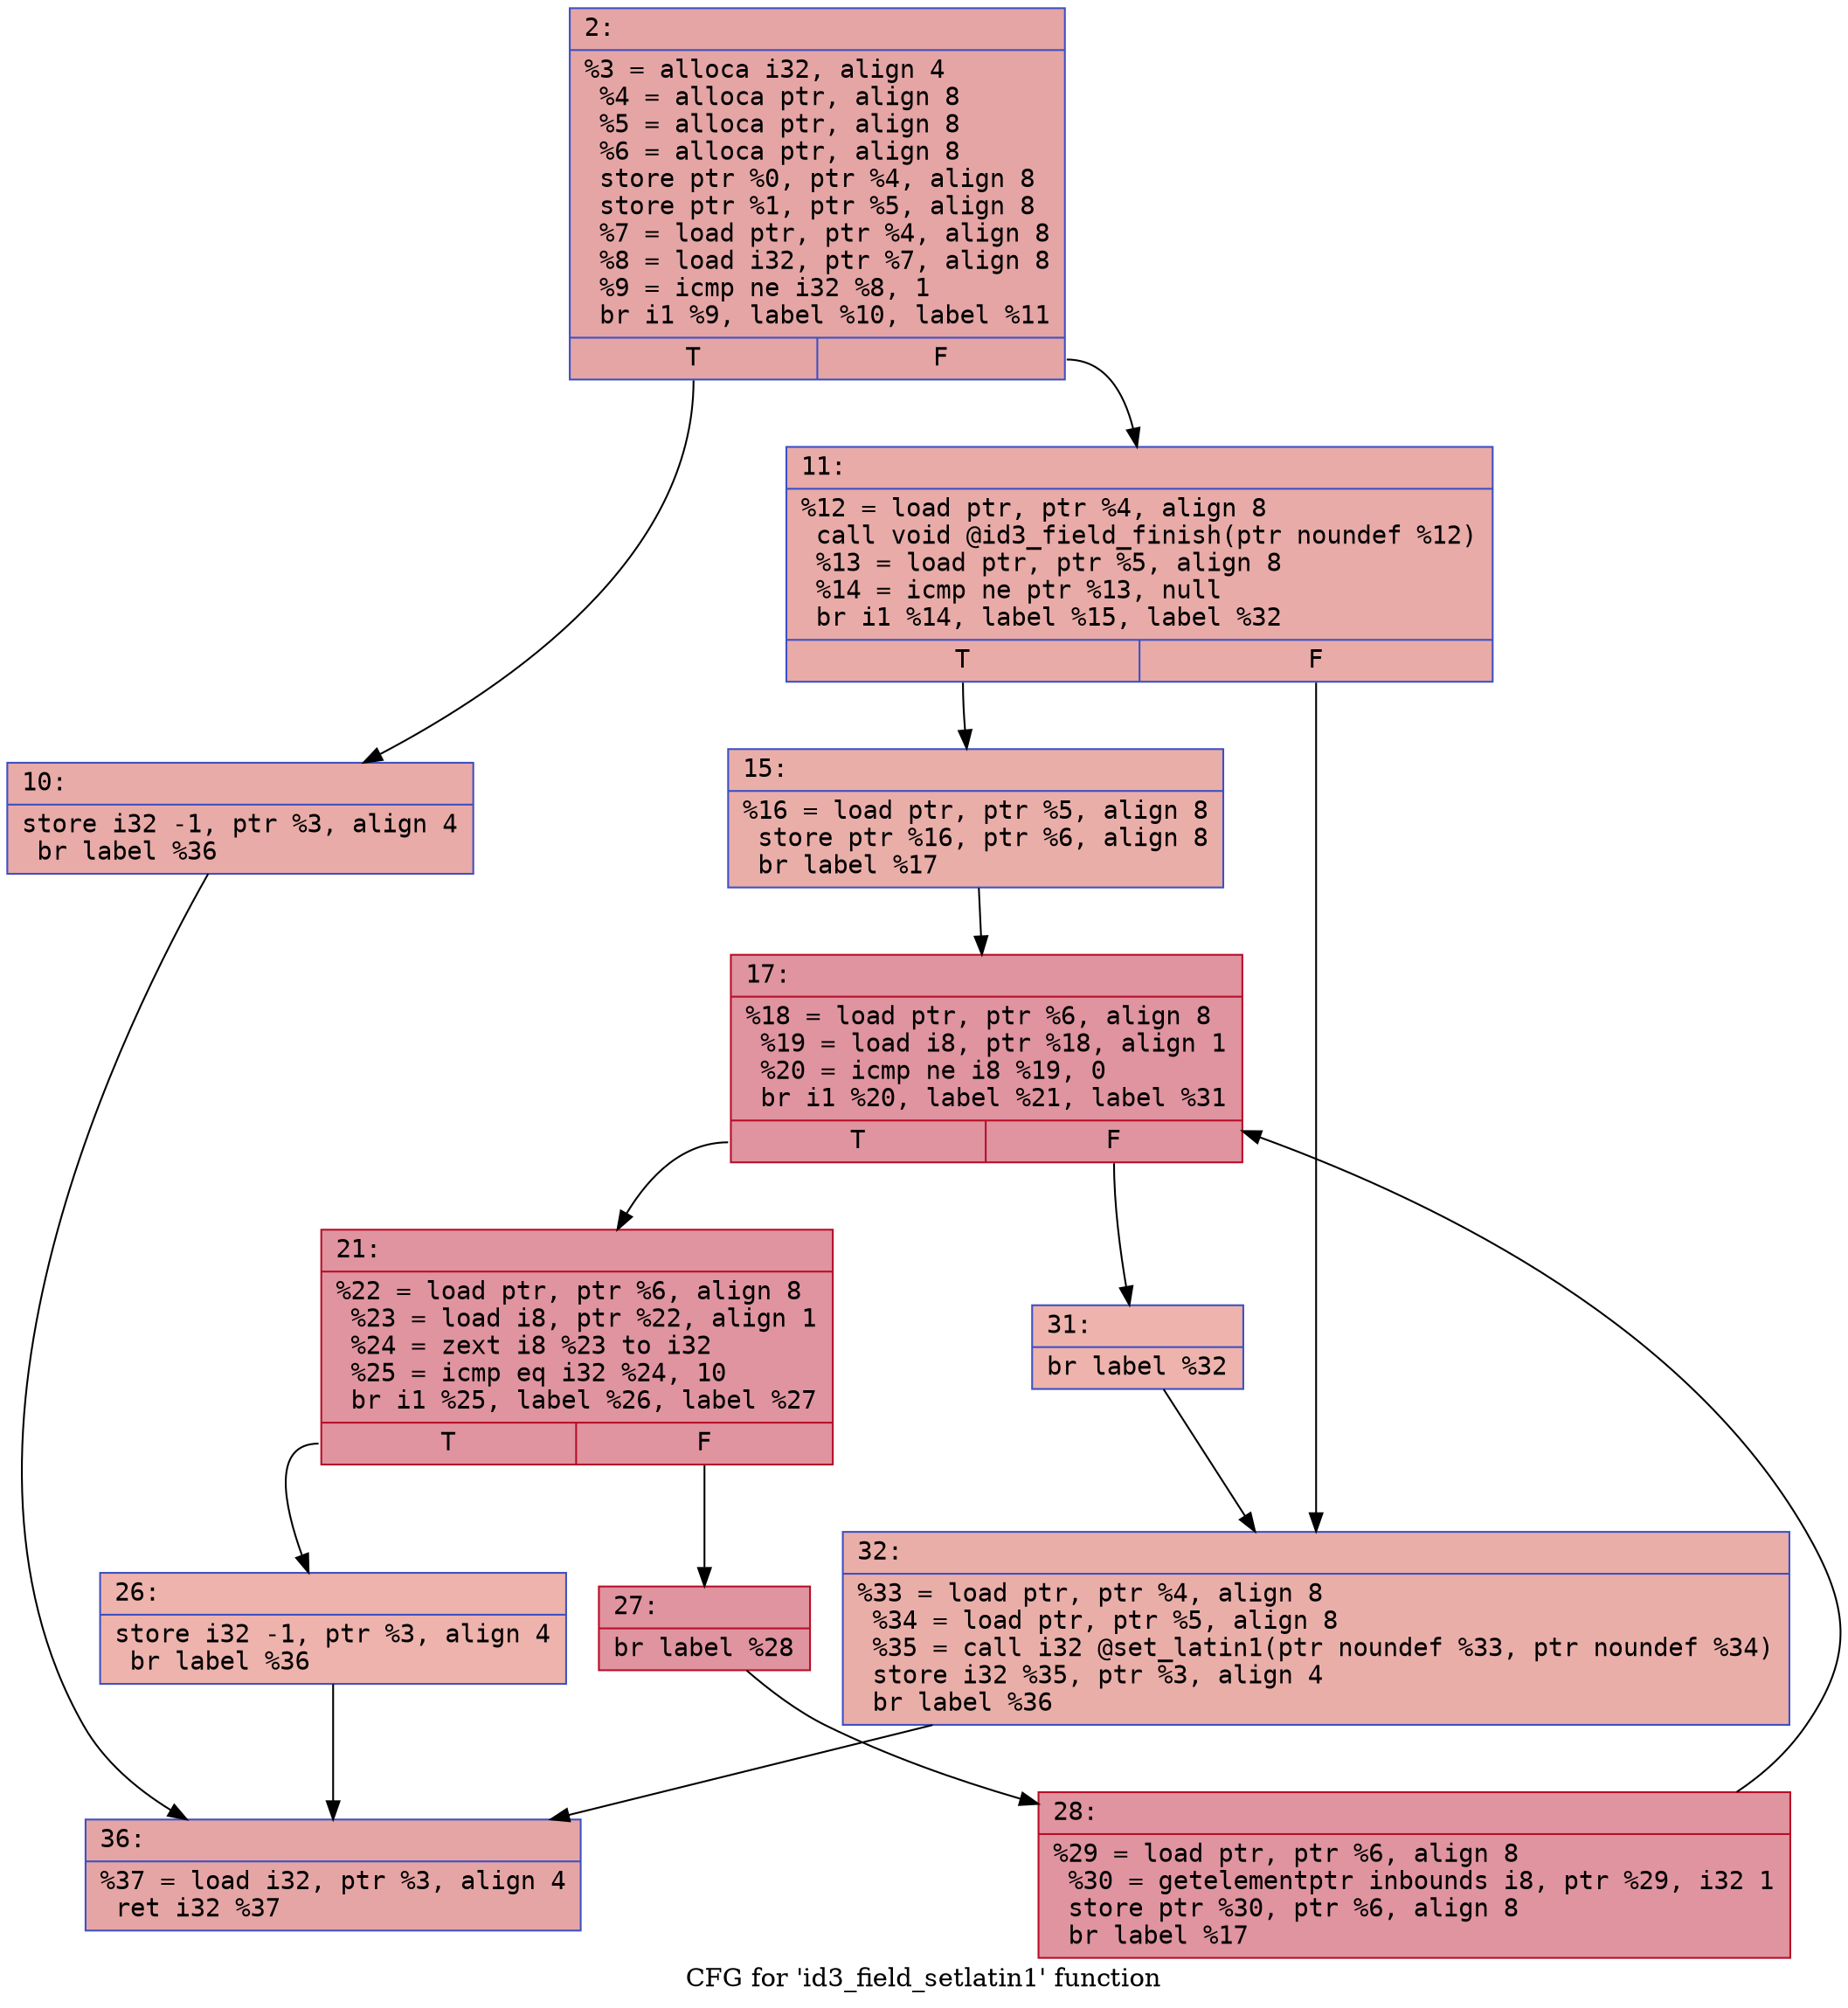 digraph "CFG for 'id3_field_setlatin1' function" {
	label="CFG for 'id3_field_setlatin1' function";

	Node0x600001e51220 [shape=record,color="#3d50c3ff", style=filled, fillcolor="#c5333470" fontname="Courier",label="{2:\l|  %3 = alloca i32, align 4\l  %4 = alloca ptr, align 8\l  %5 = alloca ptr, align 8\l  %6 = alloca ptr, align 8\l  store ptr %0, ptr %4, align 8\l  store ptr %1, ptr %5, align 8\l  %7 = load ptr, ptr %4, align 8\l  %8 = load i32, ptr %7, align 8\l  %9 = icmp ne i32 %8, 1\l  br i1 %9, label %10, label %11\l|{<s0>T|<s1>F}}"];
	Node0x600001e51220:s0 -> Node0x600001e51270[tooltip="2 -> 10\nProbability 50.00%" ];
	Node0x600001e51220:s1 -> Node0x600001e512c0[tooltip="2 -> 11\nProbability 50.00%" ];
	Node0x600001e51270 [shape=record,color="#3d50c3ff", style=filled, fillcolor="#cc403a70" fontname="Courier",label="{10:\l|  store i32 -1, ptr %3, align 4\l  br label %36\l}"];
	Node0x600001e51270 -> Node0x600001e51590[tooltip="10 -> 36\nProbability 100.00%" ];
	Node0x600001e512c0 [shape=record,color="#3d50c3ff", style=filled, fillcolor="#cc403a70" fontname="Courier",label="{11:\l|  %12 = load ptr, ptr %4, align 8\l  call void @id3_field_finish(ptr noundef %12)\l  %13 = load ptr, ptr %5, align 8\l  %14 = icmp ne ptr %13, null\l  br i1 %14, label %15, label %32\l|{<s0>T|<s1>F}}"];
	Node0x600001e512c0:s0 -> Node0x600001e51310[tooltip="11 -> 15\nProbability 62.50%" ];
	Node0x600001e512c0:s1 -> Node0x600001e51540[tooltip="11 -> 32\nProbability 37.50%" ];
	Node0x600001e51310 [shape=record,color="#3d50c3ff", style=filled, fillcolor="#d0473d70" fontname="Courier",label="{15:\l|  %16 = load ptr, ptr %5, align 8\l  store ptr %16, ptr %6, align 8\l  br label %17\l}"];
	Node0x600001e51310 -> Node0x600001e51360[tooltip="15 -> 17\nProbability 100.00%" ];
	Node0x600001e51360 [shape=record,color="#b70d28ff", style=filled, fillcolor="#b70d2870" fontname="Courier",label="{17:\l|  %18 = load ptr, ptr %6, align 8\l  %19 = load i8, ptr %18, align 1\l  %20 = icmp ne i8 %19, 0\l  br i1 %20, label %21, label %31\l|{<s0>T|<s1>F}}"];
	Node0x600001e51360:s0 -> Node0x600001e513b0[tooltip="17 -> 21\nProbability 96.88%" ];
	Node0x600001e51360:s1 -> Node0x600001e514f0[tooltip="17 -> 31\nProbability 3.12%" ];
	Node0x600001e513b0 [shape=record,color="#b70d28ff", style=filled, fillcolor="#b70d2870" fontname="Courier",label="{21:\l|  %22 = load ptr, ptr %6, align 8\l  %23 = load i8, ptr %22, align 1\l  %24 = zext i8 %23 to i32\l  %25 = icmp eq i32 %24, 10\l  br i1 %25, label %26, label %27\l|{<s0>T|<s1>F}}"];
	Node0x600001e513b0:s0 -> Node0x600001e51400[tooltip="21 -> 26\nProbability 3.12%" ];
	Node0x600001e513b0:s1 -> Node0x600001e51450[tooltip="21 -> 27\nProbability 96.88%" ];
	Node0x600001e51400 [shape=record,color="#3d50c3ff", style=filled, fillcolor="#d6524470" fontname="Courier",label="{26:\l|  store i32 -1, ptr %3, align 4\l  br label %36\l}"];
	Node0x600001e51400 -> Node0x600001e51590[tooltip="26 -> 36\nProbability 100.00%" ];
	Node0x600001e51450 [shape=record,color="#b70d28ff", style=filled, fillcolor="#b70d2870" fontname="Courier",label="{27:\l|  br label %28\l}"];
	Node0x600001e51450 -> Node0x600001e514a0[tooltip="27 -> 28\nProbability 100.00%" ];
	Node0x600001e514a0 [shape=record,color="#b70d28ff", style=filled, fillcolor="#b70d2870" fontname="Courier",label="{28:\l|  %29 = load ptr, ptr %6, align 8\l  %30 = getelementptr inbounds i8, ptr %29, i32 1\l  store ptr %30, ptr %6, align 8\l  br label %17\l}"];
	Node0x600001e514a0 -> Node0x600001e51360[tooltip="28 -> 17\nProbability 100.00%" ];
	Node0x600001e514f0 [shape=record,color="#3d50c3ff", style=filled, fillcolor="#d6524470" fontname="Courier",label="{31:\l|  br label %32\l}"];
	Node0x600001e514f0 -> Node0x600001e51540[tooltip="31 -> 32\nProbability 100.00%" ];
	Node0x600001e51540 [shape=record,color="#3d50c3ff", style=filled, fillcolor="#d0473d70" fontname="Courier",label="{32:\l|  %33 = load ptr, ptr %4, align 8\l  %34 = load ptr, ptr %5, align 8\l  %35 = call i32 @set_latin1(ptr noundef %33, ptr noundef %34)\l  store i32 %35, ptr %3, align 4\l  br label %36\l}"];
	Node0x600001e51540 -> Node0x600001e51590[tooltip="32 -> 36\nProbability 100.00%" ];
	Node0x600001e51590 [shape=record,color="#3d50c3ff", style=filled, fillcolor="#c5333470" fontname="Courier",label="{36:\l|  %37 = load i32, ptr %3, align 4\l  ret i32 %37\l}"];
}
